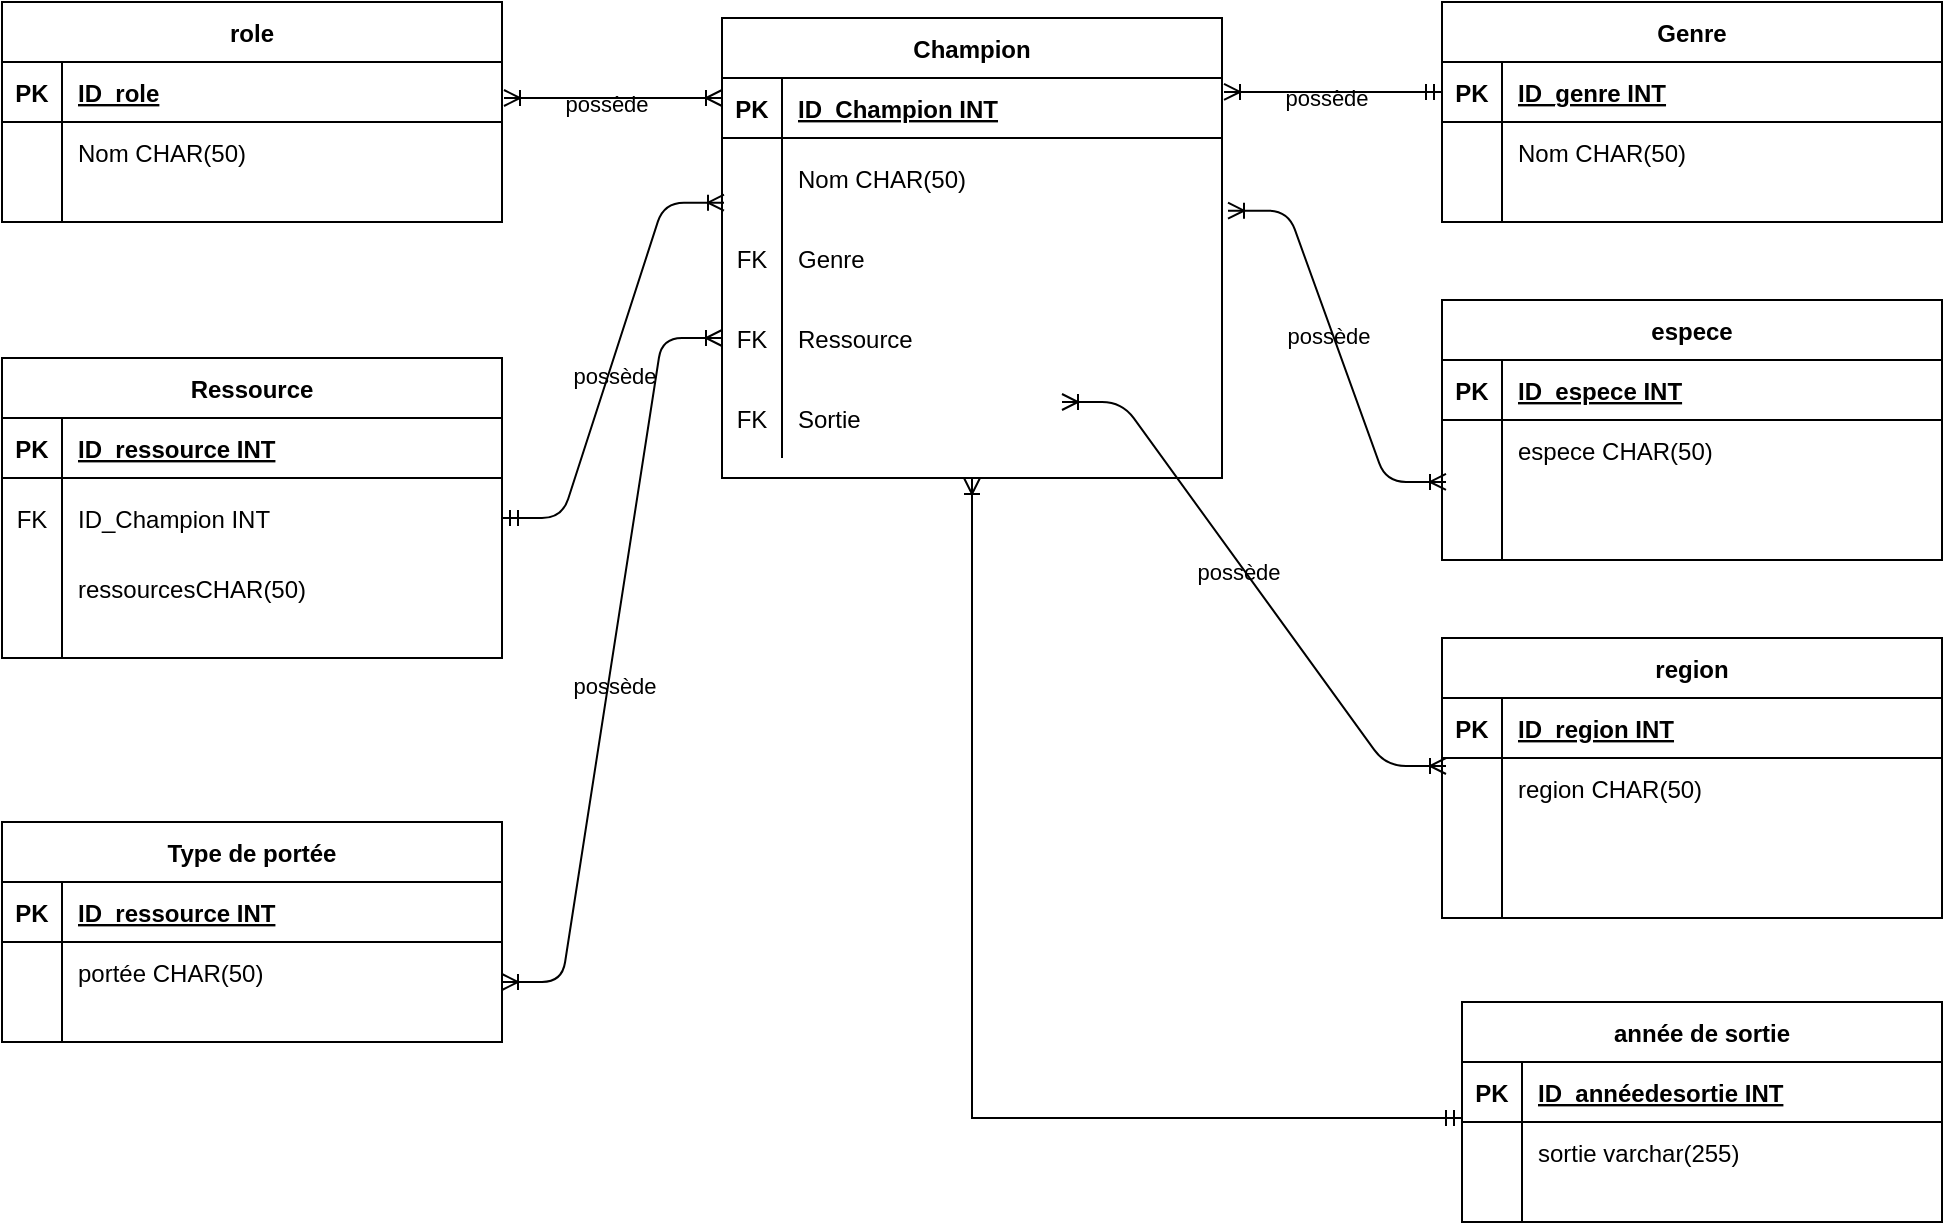 <mxfile version="24.7.16">
  <diagram id="R2lEEEUBdFMjLlhIrx00" name="Page-1">
    <mxGraphModel dx="2027" dy="965" grid="1" gridSize="10" guides="1" tooltips="1" connect="1" arrows="1" fold="1" page="1" pageScale="1" pageWidth="850" pageHeight="1100" math="0" shadow="0" extFonts="Permanent Marker^https://fonts.googleapis.com/css?family=Permanent+Marker">
      <root>
        <mxCell id="0" />
        <mxCell id="1" parent="0" />
        <mxCell id="3SVJaIPHFAbfXtzMchSM-23" value="" style="edgeStyle=entityRelationEdgeStyle;endArrow=ERmandOne;startArrow=ERoneToMany;endFill=0;startFill=0;entryX=0;entryY=0.5;entryDx=0;entryDy=0;labelBackgroundColor=none;fontColor=default;exitX=1.004;exitY=0.233;exitDx=0;exitDy=0;exitPerimeter=0;" edge="1" parent="1" source="3SVJaIPHFAbfXtzMchSM-39" target="3SVJaIPHFAbfXtzMchSM-26">
          <mxGeometry width="100" height="100" relative="1" as="geometry">
            <mxPoint x="230" y="608" as="sourcePoint" />
            <mxPoint x="320" y="638" as="targetPoint" />
            <Array as="points">
              <mxPoint x="320" y="608" />
            </Array>
          </mxGeometry>
        </mxCell>
        <mxCell id="3SVJaIPHFAbfXtzMchSM-24" value="possède" style="edgeLabel;html=1;align=center;verticalAlign=middle;resizable=0;points=[];labelBackgroundColor=none;" vertex="1" connectable="0" parent="3SVJaIPHFAbfXtzMchSM-23">
          <mxGeometry x="-0.067" y="-3" relative="1" as="geometry">
            <mxPoint as="offset" />
          </mxGeometry>
        </mxCell>
        <mxCell id="3SVJaIPHFAbfXtzMchSM-25" value="Genre" style="shape=table;startSize=30;container=1;collapsible=1;childLayout=tableLayout;fixedRows=1;rowLines=0;fontStyle=1;align=center;resizeLast=1;labelBackgroundColor=none;" vertex="1" parent="1">
          <mxGeometry x="320" y="580" width="250" height="110" as="geometry" />
        </mxCell>
        <mxCell id="3SVJaIPHFAbfXtzMchSM-26" value="" style="shape=partialRectangle;collapsible=0;dropTarget=0;pointerEvents=0;fillColor=none;points=[[0,0.5],[1,0.5]];portConstraint=eastwest;top=0;left=0;right=0;bottom=1;labelBackgroundColor=none;" vertex="1" parent="3SVJaIPHFAbfXtzMchSM-25">
          <mxGeometry y="30" width="250" height="30" as="geometry" />
        </mxCell>
        <mxCell id="3SVJaIPHFAbfXtzMchSM-27" value="PK" style="shape=partialRectangle;overflow=hidden;connectable=0;fillColor=none;top=0;left=0;bottom=0;right=0;fontStyle=1;labelBackgroundColor=none;" vertex="1" parent="3SVJaIPHFAbfXtzMchSM-26">
          <mxGeometry width="30" height="30" as="geometry">
            <mxRectangle width="30" height="30" as="alternateBounds" />
          </mxGeometry>
        </mxCell>
        <mxCell id="3SVJaIPHFAbfXtzMchSM-28" value="ID_genre INT" style="shape=partialRectangle;overflow=hidden;connectable=0;fillColor=none;top=0;left=0;bottom=0;right=0;align=left;spacingLeft=6;fontStyle=5;labelBackgroundColor=none;" vertex="1" parent="3SVJaIPHFAbfXtzMchSM-26">
          <mxGeometry x="30" width="220" height="30" as="geometry">
            <mxRectangle width="220" height="30" as="alternateBounds" />
          </mxGeometry>
        </mxCell>
        <mxCell id="3SVJaIPHFAbfXtzMchSM-32" value="" style="shape=partialRectangle;collapsible=0;dropTarget=0;pointerEvents=0;fillColor=none;points=[[0,0.5],[1,0.5]];portConstraint=eastwest;top=0;left=0;right=0;bottom=0;labelBackgroundColor=none;" vertex="1" parent="3SVJaIPHFAbfXtzMchSM-25">
          <mxGeometry y="60" width="250" height="30" as="geometry" />
        </mxCell>
        <mxCell id="3SVJaIPHFAbfXtzMchSM-33" value="" style="shape=partialRectangle;overflow=hidden;connectable=0;fillColor=none;top=0;left=0;bottom=0;right=0;labelBackgroundColor=none;" vertex="1" parent="3SVJaIPHFAbfXtzMchSM-32">
          <mxGeometry width="30" height="30" as="geometry">
            <mxRectangle width="30" height="30" as="alternateBounds" />
          </mxGeometry>
        </mxCell>
        <mxCell id="3SVJaIPHFAbfXtzMchSM-34" value="Nom CHAR(50)" style="shape=partialRectangle;overflow=hidden;connectable=0;fillColor=none;top=0;left=0;bottom=0;right=0;align=left;spacingLeft=6;labelBackgroundColor=none;" vertex="1" parent="3SVJaIPHFAbfXtzMchSM-32">
          <mxGeometry x="30" width="220" height="30" as="geometry">
            <mxRectangle width="220" height="30" as="alternateBounds" />
          </mxGeometry>
        </mxCell>
        <mxCell id="3SVJaIPHFAbfXtzMchSM-35" value="" style="shape=partialRectangle;collapsible=0;dropTarget=0;pointerEvents=0;fillColor=none;points=[[0,0.5],[1,0.5]];portConstraint=eastwest;top=0;left=0;right=0;bottom=0;labelBackgroundColor=none;" vertex="1" parent="3SVJaIPHFAbfXtzMchSM-25">
          <mxGeometry y="90" width="250" height="20" as="geometry" />
        </mxCell>
        <mxCell id="3SVJaIPHFAbfXtzMchSM-36" value="" style="shape=partialRectangle;overflow=hidden;connectable=0;fillColor=none;top=0;left=0;bottom=0;right=0;labelBackgroundColor=none;" vertex="1" parent="3SVJaIPHFAbfXtzMchSM-35">
          <mxGeometry width="30" height="20" as="geometry">
            <mxRectangle width="30" height="20" as="alternateBounds" />
          </mxGeometry>
        </mxCell>
        <mxCell id="3SVJaIPHFAbfXtzMchSM-37" value="" style="shape=partialRectangle;overflow=hidden;connectable=0;fillColor=none;top=0;left=0;bottom=0;right=0;align=left;spacingLeft=6;labelBackgroundColor=none;" vertex="1" parent="3SVJaIPHFAbfXtzMchSM-35">
          <mxGeometry x="30" width="220" height="20" as="geometry">
            <mxRectangle width="220" height="20" as="alternateBounds" />
          </mxGeometry>
        </mxCell>
        <mxCell id="3SVJaIPHFAbfXtzMchSM-38" value="Champion" style="shape=table;startSize=30;container=1;collapsible=1;childLayout=tableLayout;fixedRows=1;rowLines=0;fontStyle=1;align=center;resizeLast=1;labelBackgroundColor=none;" vertex="1" parent="1">
          <mxGeometry x="-40" y="588" width="250" height="230" as="geometry" />
        </mxCell>
        <mxCell id="3SVJaIPHFAbfXtzMchSM-39" value="" style="shape=partialRectangle;collapsible=0;dropTarget=0;pointerEvents=0;fillColor=none;points=[[0,0.5],[1,0.5]];portConstraint=eastwest;top=0;left=0;right=0;bottom=1;labelBackgroundColor=none;" vertex="1" parent="3SVJaIPHFAbfXtzMchSM-38">
          <mxGeometry y="30" width="250" height="30" as="geometry" />
        </mxCell>
        <mxCell id="3SVJaIPHFAbfXtzMchSM-40" value="PK" style="shape=partialRectangle;overflow=hidden;connectable=0;fillColor=none;top=0;left=0;bottom=0;right=0;fontStyle=1;labelBackgroundColor=none;" vertex="1" parent="3SVJaIPHFAbfXtzMchSM-39">
          <mxGeometry width="30" height="30" as="geometry">
            <mxRectangle width="30" height="30" as="alternateBounds" />
          </mxGeometry>
        </mxCell>
        <mxCell id="3SVJaIPHFAbfXtzMchSM-41" value="ID_Champion INT" style="shape=partialRectangle;overflow=hidden;connectable=0;fillColor=none;top=0;left=0;bottom=0;right=0;align=left;spacingLeft=6;fontStyle=5;labelBackgroundColor=none;" vertex="1" parent="3SVJaIPHFAbfXtzMchSM-39">
          <mxGeometry x="30" width="220" height="30" as="geometry">
            <mxRectangle width="220" height="30" as="alternateBounds" />
          </mxGeometry>
        </mxCell>
        <mxCell id="3SVJaIPHFAbfXtzMchSM-45" value="" style="shape=partialRectangle;collapsible=0;dropTarget=0;pointerEvents=0;fillColor=none;points=[[0,0.5],[1,0.5]];portConstraint=eastwest;top=0;left=0;right=0;bottom=0;labelBackgroundColor=none;" vertex="1" parent="3SVJaIPHFAbfXtzMchSM-38">
          <mxGeometry y="60" width="250" height="40" as="geometry" />
        </mxCell>
        <mxCell id="3SVJaIPHFAbfXtzMchSM-46" value="&#xa;&#xa;&#xa;&#xa;" style="shape=partialRectangle;overflow=hidden;connectable=0;fillColor=none;top=0;left=0;bottom=0;right=0;labelBackgroundColor=none;" vertex="1" parent="3SVJaIPHFAbfXtzMchSM-45">
          <mxGeometry width="30" height="40" as="geometry">
            <mxRectangle width="30" height="40" as="alternateBounds" />
          </mxGeometry>
        </mxCell>
        <mxCell id="3SVJaIPHFAbfXtzMchSM-47" value="Nom CHAR(50)" style="shape=partialRectangle;overflow=hidden;connectable=0;fillColor=none;top=0;left=0;bottom=0;right=0;align=left;spacingLeft=6;labelBackgroundColor=none;" vertex="1" parent="3SVJaIPHFAbfXtzMchSM-45">
          <mxGeometry x="30" width="220" height="40" as="geometry">
            <mxRectangle width="220" height="40" as="alternateBounds" />
          </mxGeometry>
        </mxCell>
        <mxCell id="3SVJaIPHFAbfXtzMchSM-150" style="shape=partialRectangle;collapsible=0;dropTarget=0;pointerEvents=0;fillColor=none;points=[[0,0.5],[1,0.5]];portConstraint=eastwest;top=0;left=0;right=0;bottom=0;labelBackgroundColor=none;" vertex="1" parent="3SVJaIPHFAbfXtzMchSM-38">
          <mxGeometry y="100" width="250" height="40" as="geometry" />
        </mxCell>
        <mxCell id="3SVJaIPHFAbfXtzMchSM-151" value="FK" style="shape=partialRectangle;overflow=hidden;connectable=0;fillColor=none;top=0;left=0;bottom=0;right=0;labelBackgroundColor=none;" vertex="1" parent="3SVJaIPHFAbfXtzMchSM-150">
          <mxGeometry width="30" height="40" as="geometry">
            <mxRectangle width="30" height="40" as="alternateBounds" />
          </mxGeometry>
        </mxCell>
        <mxCell id="3SVJaIPHFAbfXtzMchSM-152" value="Genre" style="shape=partialRectangle;overflow=hidden;connectable=0;fillColor=none;top=0;left=0;bottom=0;right=0;align=left;spacingLeft=6;labelBackgroundColor=none;" vertex="1" parent="3SVJaIPHFAbfXtzMchSM-150">
          <mxGeometry x="30" width="220" height="40" as="geometry">
            <mxRectangle width="220" height="40" as="alternateBounds" />
          </mxGeometry>
        </mxCell>
        <mxCell id="3SVJaIPHFAbfXtzMchSM-153" style="shape=partialRectangle;collapsible=0;dropTarget=0;pointerEvents=0;fillColor=none;points=[[0,0.5],[1,0.5]];portConstraint=eastwest;top=0;left=0;right=0;bottom=0;labelBackgroundColor=none;" vertex="1" parent="3SVJaIPHFAbfXtzMchSM-38">
          <mxGeometry y="140" width="250" height="40" as="geometry" />
        </mxCell>
        <mxCell id="3SVJaIPHFAbfXtzMchSM-154" value="FK" style="shape=partialRectangle;overflow=hidden;connectable=0;fillColor=none;top=0;left=0;bottom=0;right=0;labelBackgroundColor=none;" vertex="1" parent="3SVJaIPHFAbfXtzMchSM-153">
          <mxGeometry width="30" height="40" as="geometry">
            <mxRectangle width="30" height="40" as="alternateBounds" />
          </mxGeometry>
        </mxCell>
        <mxCell id="3SVJaIPHFAbfXtzMchSM-155" value="Ressource" style="shape=partialRectangle;overflow=hidden;connectable=0;fillColor=none;top=0;left=0;bottom=0;right=0;align=left;spacingLeft=6;labelBackgroundColor=none;" vertex="1" parent="3SVJaIPHFAbfXtzMchSM-153">
          <mxGeometry x="30" width="220" height="40" as="geometry">
            <mxRectangle width="220" height="40" as="alternateBounds" />
          </mxGeometry>
        </mxCell>
        <mxCell id="3SVJaIPHFAbfXtzMchSM-173" style="shape=partialRectangle;collapsible=0;dropTarget=0;pointerEvents=0;fillColor=none;points=[[0,0.5],[1,0.5]];portConstraint=eastwest;top=0;left=0;right=0;bottom=0;labelBackgroundColor=none;" vertex="1" parent="3SVJaIPHFAbfXtzMchSM-38">
          <mxGeometry y="180" width="250" height="40" as="geometry" />
        </mxCell>
        <mxCell id="3SVJaIPHFAbfXtzMchSM-174" value="FK" style="shape=partialRectangle;overflow=hidden;connectable=0;fillColor=none;top=0;left=0;bottom=0;right=0;labelBackgroundColor=none;" vertex="1" parent="3SVJaIPHFAbfXtzMchSM-173">
          <mxGeometry width="30" height="40" as="geometry">
            <mxRectangle width="30" height="40" as="alternateBounds" />
          </mxGeometry>
        </mxCell>
        <mxCell id="3SVJaIPHFAbfXtzMchSM-175" value="Sortie" style="shape=partialRectangle;overflow=hidden;connectable=0;fillColor=none;top=0;left=0;bottom=0;right=0;align=left;spacingLeft=6;labelBackgroundColor=none;" vertex="1" parent="3SVJaIPHFAbfXtzMchSM-173">
          <mxGeometry x="30" width="220" height="40" as="geometry">
            <mxRectangle width="220" height="40" as="alternateBounds" />
          </mxGeometry>
        </mxCell>
        <mxCell id="3SVJaIPHFAbfXtzMchSM-69" value="espece" style="shape=table;startSize=30;container=1;collapsible=1;childLayout=tableLayout;fixedRows=1;rowLines=0;fontStyle=1;align=center;resizeLast=1;labelBackgroundColor=none;" vertex="1" parent="1">
          <mxGeometry x="320" y="729" width="250" height="130" as="geometry" />
        </mxCell>
        <mxCell id="3SVJaIPHFAbfXtzMchSM-70" value="" style="shape=partialRectangle;collapsible=0;dropTarget=0;pointerEvents=0;fillColor=none;points=[[0,0.5],[1,0.5]];portConstraint=eastwest;top=0;left=0;right=0;bottom=1;labelBackgroundColor=none;" vertex="1" parent="3SVJaIPHFAbfXtzMchSM-69">
          <mxGeometry y="30" width="250" height="30" as="geometry" />
        </mxCell>
        <mxCell id="3SVJaIPHFAbfXtzMchSM-71" value="PK" style="shape=partialRectangle;overflow=hidden;connectable=0;fillColor=none;top=0;left=0;bottom=0;right=0;fontStyle=1;labelBackgroundColor=none;" vertex="1" parent="3SVJaIPHFAbfXtzMchSM-70">
          <mxGeometry width="30" height="30" as="geometry">
            <mxRectangle width="30" height="30" as="alternateBounds" />
          </mxGeometry>
        </mxCell>
        <mxCell id="3SVJaIPHFAbfXtzMchSM-72" value="ID_espece INT" style="shape=partialRectangle;overflow=hidden;connectable=0;fillColor=none;top=0;left=0;bottom=0;right=0;align=left;spacingLeft=6;fontStyle=5;labelBackgroundColor=none;" vertex="1" parent="3SVJaIPHFAbfXtzMchSM-70">
          <mxGeometry x="30" width="220" height="30" as="geometry">
            <mxRectangle width="220" height="30" as="alternateBounds" />
          </mxGeometry>
        </mxCell>
        <mxCell id="3SVJaIPHFAbfXtzMchSM-76" value="" style="shape=partialRectangle;collapsible=0;dropTarget=0;pointerEvents=0;fillColor=none;points=[[0,0.5],[1,0.5]];portConstraint=eastwest;top=0;left=0;right=0;bottom=0;labelBackgroundColor=none;" vertex="1" parent="3SVJaIPHFAbfXtzMchSM-69">
          <mxGeometry y="60" width="250" height="30" as="geometry" />
        </mxCell>
        <mxCell id="3SVJaIPHFAbfXtzMchSM-77" value="" style="shape=partialRectangle;overflow=hidden;connectable=0;fillColor=none;top=0;left=0;bottom=0;right=0;labelBackgroundColor=none;" vertex="1" parent="3SVJaIPHFAbfXtzMchSM-76">
          <mxGeometry width="30" height="30" as="geometry">
            <mxRectangle width="30" height="30" as="alternateBounds" />
          </mxGeometry>
        </mxCell>
        <mxCell id="3SVJaIPHFAbfXtzMchSM-78" value="espece CHAR(50)" style="shape=partialRectangle;overflow=hidden;connectable=0;fillColor=none;top=0;left=0;bottom=0;right=0;align=left;spacingLeft=6;labelBackgroundColor=none;" vertex="1" parent="3SVJaIPHFAbfXtzMchSM-76">
          <mxGeometry x="30" width="220" height="30" as="geometry">
            <mxRectangle width="220" height="30" as="alternateBounds" />
          </mxGeometry>
        </mxCell>
        <mxCell id="3SVJaIPHFAbfXtzMchSM-79" value="" style="shape=partialRectangle;collapsible=0;dropTarget=0;pointerEvents=0;fillColor=none;points=[[0,0.5],[1,0.5]];portConstraint=eastwest;top=0;left=0;right=0;bottom=0;labelBackgroundColor=none;" vertex="1" parent="3SVJaIPHFAbfXtzMchSM-69">
          <mxGeometry y="90" width="250" height="20" as="geometry" />
        </mxCell>
        <mxCell id="3SVJaIPHFAbfXtzMchSM-80" value="" style="shape=partialRectangle;overflow=hidden;connectable=0;fillColor=none;top=0;left=0;bottom=0;right=0;labelBackgroundColor=none;" vertex="1" parent="3SVJaIPHFAbfXtzMchSM-79">
          <mxGeometry width="30" height="20" as="geometry">
            <mxRectangle width="30" height="20" as="alternateBounds" />
          </mxGeometry>
        </mxCell>
        <mxCell id="3SVJaIPHFAbfXtzMchSM-81" value="" style="shape=partialRectangle;overflow=hidden;connectable=0;fillColor=none;top=0;left=0;bottom=0;right=0;align=left;spacingLeft=6;labelBackgroundColor=none;" vertex="1" parent="3SVJaIPHFAbfXtzMchSM-79">
          <mxGeometry x="30" width="220" height="20" as="geometry">
            <mxRectangle width="220" height="20" as="alternateBounds" />
          </mxGeometry>
        </mxCell>
        <mxCell id="3SVJaIPHFAbfXtzMchSM-82" value="" style="shape=partialRectangle;collapsible=0;dropTarget=0;pointerEvents=0;fillColor=none;points=[[0,0.5],[1,0.5]];portConstraint=eastwest;top=0;left=0;right=0;bottom=0;labelBackgroundColor=none;" vertex="1" parent="3SVJaIPHFAbfXtzMchSM-69">
          <mxGeometry y="110" width="250" height="20" as="geometry" />
        </mxCell>
        <mxCell id="3SVJaIPHFAbfXtzMchSM-83" value="" style="shape=partialRectangle;overflow=hidden;connectable=0;fillColor=none;top=0;left=0;bottom=0;right=0;labelBackgroundColor=none;" vertex="1" parent="3SVJaIPHFAbfXtzMchSM-82">
          <mxGeometry width="30" height="20" as="geometry">
            <mxRectangle width="30" height="20" as="alternateBounds" />
          </mxGeometry>
        </mxCell>
        <mxCell id="3SVJaIPHFAbfXtzMchSM-84" value="" style="shape=partialRectangle;overflow=hidden;connectable=0;fillColor=none;top=0;left=0;bottom=0;right=0;align=left;spacingLeft=6;labelBackgroundColor=none;" vertex="1" parent="3SVJaIPHFAbfXtzMchSM-82">
          <mxGeometry x="30" width="220" height="20" as="geometry">
            <mxRectangle width="220" height="20" as="alternateBounds" />
          </mxGeometry>
        </mxCell>
        <mxCell id="3SVJaIPHFAbfXtzMchSM-85" value="" style="edgeStyle=entityRelationEdgeStyle;endArrow=ERoneToMany;startArrow=ERoneToMany;endFill=0;startFill=0;entryX=0.008;entryY=1.033;entryDx=0;entryDy=0;labelBackgroundColor=none;fontColor=default;exitX=1.012;exitY=-0.092;exitDx=0;exitDy=0;exitPerimeter=0;entryPerimeter=0;" edge="1" parent="1" source="3SVJaIPHFAbfXtzMchSM-150">
          <mxGeometry width="100" height="100" relative="1" as="geometry">
            <mxPoint x="209" y="819" as="sourcePoint" />
            <mxPoint x="322" y="819.99" as="targetPoint" />
            <Array as="points">
              <mxPoint x="320" y="823" />
            </Array>
          </mxGeometry>
        </mxCell>
        <mxCell id="3SVJaIPHFAbfXtzMchSM-86" value="possède" style="edgeLabel;html=1;align=center;verticalAlign=middle;resizable=0;points=[];labelBackgroundColor=none;" vertex="1" connectable="0" parent="3SVJaIPHFAbfXtzMchSM-85">
          <mxGeometry x="-0.067" y="-3" relative="1" as="geometry">
            <mxPoint as="offset" />
          </mxGeometry>
        </mxCell>
        <mxCell id="3SVJaIPHFAbfXtzMchSM-87" value="region" style="shape=table;startSize=30;container=1;collapsible=1;childLayout=tableLayout;fixedRows=1;rowLines=0;fontStyle=1;align=center;resizeLast=1;labelBackgroundColor=none;" vertex="1" parent="1">
          <mxGeometry x="320" y="898" width="250" height="140" as="geometry" />
        </mxCell>
        <mxCell id="3SVJaIPHFAbfXtzMchSM-88" value="" style="shape=partialRectangle;collapsible=0;dropTarget=0;pointerEvents=0;fillColor=none;points=[[0,0.5],[1,0.5]];portConstraint=eastwest;top=0;left=0;right=0;bottom=1;labelBackgroundColor=none;" vertex="1" parent="3SVJaIPHFAbfXtzMchSM-87">
          <mxGeometry y="30" width="250" height="30" as="geometry" />
        </mxCell>
        <mxCell id="3SVJaIPHFAbfXtzMchSM-89" value="PK" style="shape=partialRectangle;overflow=hidden;connectable=0;fillColor=none;top=0;left=0;bottom=0;right=0;fontStyle=1;labelBackgroundColor=none;" vertex="1" parent="3SVJaIPHFAbfXtzMchSM-88">
          <mxGeometry width="30" height="30" as="geometry">
            <mxRectangle width="30" height="30" as="alternateBounds" />
          </mxGeometry>
        </mxCell>
        <mxCell id="3SVJaIPHFAbfXtzMchSM-90" value="ID_region INT" style="shape=partialRectangle;overflow=hidden;connectable=0;fillColor=none;top=0;left=0;bottom=0;right=0;align=left;spacingLeft=6;fontStyle=5;labelBackgroundColor=none;" vertex="1" parent="3SVJaIPHFAbfXtzMchSM-88">
          <mxGeometry x="30" width="220" height="30" as="geometry">
            <mxRectangle width="220" height="30" as="alternateBounds" />
          </mxGeometry>
        </mxCell>
        <mxCell id="3SVJaIPHFAbfXtzMchSM-94" value="" style="shape=partialRectangle;collapsible=0;dropTarget=0;pointerEvents=0;fillColor=none;points=[[0,0.5],[1,0.5]];portConstraint=eastwest;top=0;left=0;right=0;bottom=0;labelBackgroundColor=none;" vertex="1" parent="3SVJaIPHFAbfXtzMchSM-87">
          <mxGeometry y="60" width="250" height="30" as="geometry" />
        </mxCell>
        <mxCell id="3SVJaIPHFAbfXtzMchSM-95" value="" style="shape=partialRectangle;overflow=hidden;connectable=0;fillColor=none;top=0;left=0;bottom=0;right=0;labelBackgroundColor=none;" vertex="1" parent="3SVJaIPHFAbfXtzMchSM-94">
          <mxGeometry width="30" height="30" as="geometry">
            <mxRectangle width="30" height="30" as="alternateBounds" />
          </mxGeometry>
        </mxCell>
        <mxCell id="3SVJaIPHFAbfXtzMchSM-96" value="region CHAR(50)" style="shape=partialRectangle;overflow=hidden;connectable=0;fillColor=none;top=0;left=0;bottom=0;right=0;align=left;spacingLeft=6;labelBackgroundColor=none;" vertex="1" parent="3SVJaIPHFAbfXtzMchSM-94">
          <mxGeometry x="30" width="220" height="30" as="geometry">
            <mxRectangle width="220" height="30" as="alternateBounds" />
          </mxGeometry>
        </mxCell>
        <mxCell id="3SVJaIPHFAbfXtzMchSM-97" value="" style="shape=partialRectangle;collapsible=0;dropTarget=0;pointerEvents=0;fillColor=none;points=[[0,0.5],[1,0.5]];portConstraint=eastwest;top=0;left=0;right=0;bottom=0;labelBackgroundColor=none;" vertex="1" parent="3SVJaIPHFAbfXtzMchSM-87">
          <mxGeometry y="90" width="250" height="30" as="geometry" />
        </mxCell>
        <mxCell id="3SVJaIPHFAbfXtzMchSM-98" value="" style="shape=partialRectangle;overflow=hidden;connectable=0;fillColor=none;top=0;left=0;bottom=0;right=0;labelBackgroundColor=none;" vertex="1" parent="3SVJaIPHFAbfXtzMchSM-97">
          <mxGeometry width="30" height="30" as="geometry">
            <mxRectangle width="30" height="30" as="alternateBounds" />
          </mxGeometry>
        </mxCell>
        <mxCell id="3SVJaIPHFAbfXtzMchSM-99" value="" style="shape=partialRectangle;overflow=hidden;connectable=0;fillColor=none;top=0;left=0;bottom=0;right=0;align=left;spacingLeft=6;labelBackgroundColor=none;" vertex="1" parent="3SVJaIPHFAbfXtzMchSM-97">
          <mxGeometry x="30" width="220" height="30" as="geometry">
            <mxRectangle width="220" height="30" as="alternateBounds" />
          </mxGeometry>
        </mxCell>
        <mxCell id="3SVJaIPHFAbfXtzMchSM-100" value="" style="shape=partialRectangle;collapsible=0;dropTarget=0;pointerEvents=0;fillColor=none;points=[[0,0.5],[1,0.5]];portConstraint=eastwest;top=0;left=0;right=0;bottom=0;labelBackgroundColor=none;" vertex="1" parent="3SVJaIPHFAbfXtzMchSM-87">
          <mxGeometry y="120" width="250" height="20" as="geometry" />
        </mxCell>
        <mxCell id="3SVJaIPHFAbfXtzMchSM-101" value="" style="shape=partialRectangle;overflow=hidden;connectable=0;fillColor=none;top=0;left=0;bottom=0;right=0;labelBackgroundColor=none;" vertex="1" parent="3SVJaIPHFAbfXtzMchSM-100">
          <mxGeometry width="30" height="20" as="geometry">
            <mxRectangle width="30" height="20" as="alternateBounds" />
          </mxGeometry>
        </mxCell>
        <mxCell id="3SVJaIPHFAbfXtzMchSM-102" value="" style="shape=partialRectangle;overflow=hidden;connectable=0;fillColor=none;top=0;left=0;bottom=0;right=0;align=left;spacingLeft=6;labelBackgroundColor=none;" vertex="1" parent="3SVJaIPHFAbfXtzMchSM-100">
          <mxGeometry x="30" width="220" height="20" as="geometry">
            <mxRectangle width="220" height="20" as="alternateBounds" />
          </mxGeometry>
        </mxCell>
        <mxCell id="3SVJaIPHFAbfXtzMchSM-103" value="" style="edgeStyle=entityRelationEdgeStyle;endArrow=ERoneToMany;startArrow=ERoneToMany;endFill=0;startFill=0;entryX=0.012;entryY=0.1;entryDx=0;entryDy=0;labelBackgroundColor=none;fontColor=default;entryPerimeter=0;" edge="1" parent="1">
          <mxGeometry width="100" height="100" relative="1" as="geometry">
            <mxPoint x="130" y="780" as="sourcePoint" />
            <mxPoint x="322" y="962" as="targetPoint" />
            <Array as="points">
              <mxPoint x="140" y="820" />
              <mxPoint x="309" y="956" />
              <mxPoint x="170" y="870" />
              <mxPoint x="140" y="880" />
            </Array>
          </mxGeometry>
        </mxCell>
        <mxCell id="3SVJaIPHFAbfXtzMchSM-104" value="possède" style="edgeLabel;html=1;align=center;verticalAlign=middle;resizable=0;points=[];labelBackgroundColor=none;" vertex="1" connectable="0" parent="3SVJaIPHFAbfXtzMchSM-103">
          <mxGeometry x="-0.067" y="-3" relative="1" as="geometry">
            <mxPoint as="offset" />
          </mxGeometry>
        </mxCell>
        <mxCell id="3SVJaIPHFAbfXtzMchSM-105" value="" style="edgeStyle=orthogonalEdgeStyle;rounded=0;orthogonalLoop=1;jettySize=auto;html=1;endArrow=ERoneToMany;endFill=0;startArrow=ERmandOne;startFill=0;entryX=0.5;entryY=1;entryDx=0;entryDy=0;" edge="1" parent="1" source="3SVJaIPHFAbfXtzMchSM-107" target="3SVJaIPHFAbfXtzMchSM-38">
          <mxGeometry relative="1" as="geometry">
            <Array as="points">
              <mxPoint x="85" y="1138" />
            </Array>
          </mxGeometry>
        </mxCell>
        <mxCell id="3SVJaIPHFAbfXtzMchSM-107" value="année de sortie" style="shape=table;startSize=30;container=1;collapsible=1;childLayout=tableLayout;fixedRows=1;rowLines=0;fontStyle=1;align=center;resizeLast=1;labelBackgroundColor=none;" vertex="1" parent="1">
          <mxGeometry x="330" y="1080" width="240" height="110" as="geometry" />
        </mxCell>
        <mxCell id="3SVJaIPHFAbfXtzMchSM-108" value="" style="shape=partialRectangle;collapsible=0;dropTarget=0;pointerEvents=0;fillColor=none;points=[[0,0.5],[1,0.5]];portConstraint=eastwest;top=0;left=0;right=0;bottom=1;labelBackgroundColor=none;" vertex="1" parent="3SVJaIPHFAbfXtzMchSM-107">
          <mxGeometry y="30" width="240" height="30" as="geometry" />
        </mxCell>
        <mxCell id="3SVJaIPHFAbfXtzMchSM-109" value="PK" style="shape=partialRectangle;overflow=hidden;connectable=0;fillColor=none;top=0;left=0;bottom=0;right=0;fontStyle=1;labelBackgroundColor=none;" vertex="1" parent="3SVJaIPHFAbfXtzMchSM-108">
          <mxGeometry width="30" height="30" as="geometry">
            <mxRectangle width="30" height="30" as="alternateBounds" />
          </mxGeometry>
        </mxCell>
        <mxCell id="3SVJaIPHFAbfXtzMchSM-110" value="ID_annéedesortie INT" style="shape=partialRectangle;overflow=hidden;connectable=0;fillColor=none;top=0;left=0;bottom=0;right=0;align=left;spacingLeft=6;fontStyle=5;labelBackgroundColor=none;" vertex="1" parent="3SVJaIPHFAbfXtzMchSM-108">
          <mxGeometry x="30" width="210" height="30" as="geometry">
            <mxRectangle width="210" height="30" as="alternateBounds" />
          </mxGeometry>
        </mxCell>
        <mxCell id="3SVJaIPHFAbfXtzMchSM-114" value="" style="shape=partialRectangle;collapsible=0;dropTarget=0;pointerEvents=0;fillColor=none;points=[[0,0.5],[1,0.5]];portConstraint=eastwest;top=0;left=0;right=0;bottom=0;labelBackgroundColor=none;" vertex="1" parent="3SVJaIPHFAbfXtzMchSM-107">
          <mxGeometry y="60" width="240" height="30" as="geometry" />
        </mxCell>
        <mxCell id="3SVJaIPHFAbfXtzMchSM-115" value="" style="shape=partialRectangle;overflow=hidden;connectable=0;fillColor=none;top=0;left=0;bottom=0;right=0;labelBackgroundColor=none;" vertex="1" parent="3SVJaIPHFAbfXtzMchSM-114">
          <mxGeometry width="30" height="30" as="geometry">
            <mxRectangle width="30" height="30" as="alternateBounds" />
          </mxGeometry>
        </mxCell>
        <mxCell id="3SVJaIPHFAbfXtzMchSM-116" value="sortie varchar(255)" style="shape=partialRectangle;overflow=hidden;connectable=0;fillColor=none;top=0;left=0;bottom=0;right=0;align=left;spacingLeft=6;labelBackgroundColor=none;" vertex="1" parent="3SVJaIPHFAbfXtzMchSM-114">
          <mxGeometry x="30" width="210" height="30" as="geometry">
            <mxRectangle width="210" height="30" as="alternateBounds" />
          </mxGeometry>
        </mxCell>
        <mxCell id="3SVJaIPHFAbfXtzMchSM-117" value="" style="shape=partialRectangle;collapsible=0;dropTarget=0;pointerEvents=0;fillColor=none;points=[[0,0.5],[1,0.5]];portConstraint=eastwest;top=0;left=0;right=0;bottom=0;labelBackgroundColor=none;" vertex="1" parent="3SVJaIPHFAbfXtzMchSM-107">
          <mxGeometry y="90" width="240" height="20" as="geometry" />
        </mxCell>
        <mxCell id="3SVJaIPHFAbfXtzMchSM-118" value="" style="shape=partialRectangle;overflow=hidden;connectable=0;fillColor=none;top=0;left=0;bottom=0;right=0;labelBackgroundColor=none;" vertex="1" parent="3SVJaIPHFAbfXtzMchSM-117">
          <mxGeometry width="30" height="20" as="geometry">
            <mxRectangle width="30" height="20" as="alternateBounds" />
          </mxGeometry>
        </mxCell>
        <mxCell id="3SVJaIPHFAbfXtzMchSM-119" value="" style="shape=partialRectangle;overflow=hidden;connectable=0;fillColor=none;top=0;left=0;bottom=0;right=0;align=left;spacingLeft=6;labelBackgroundColor=none;" vertex="1" parent="3SVJaIPHFAbfXtzMchSM-117">
          <mxGeometry x="30" width="210" height="20" as="geometry">
            <mxRectangle width="210" height="20" as="alternateBounds" />
          </mxGeometry>
        </mxCell>
        <mxCell id="3SVJaIPHFAbfXtzMchSM-120" value="role" style="shape=table;startSize=30;container=1;collapsible=1;childLayout=tableLayout;fixedRows=1;rowLines=0;fontStyle=1;align=center;resizeLast=1;labelBackgroundColor=none;" vertex="1" parent="1">
          <mxGeometry x="-400" y="580" width="250" height="110" as="geometry" />
        </mxCell>
        <mxCell id="3SVJaIPHFAbfXtzMchSM-121" value="" style="shape=partialRectangle;collapsible=0;dropTarget=0;pointerEvents=0;fillColor=none;points=[[0,0.5],[1,0.5]];portConstraint=eastwest;top=0;left=0;right=0;bottom=1;labelBackgroundColor=none;" vertex="1" parent="3SVJaIPHFAbfXtzMchSM-120">
          <mxGeometry y="30" width="250" height="30" as="geometry" />
        </mxCell>
        <mxCell id="3SVJaIPHFAbfXtzMchSM-122" value="PK" style="shape=partialRectangle;overflow=hidden;connectable=0;fillColor=none;top=0;left=0;bottom=0;right=0;fontStyle=1;labelBackgroundColor=none;" vertex="1" parent="3SVJaIPHFAbfXtzMchSM-121">
          <mxGeometry width="30" height="30" as="geometry">
            <mxRectangle width="30" height="30" as="alternateBounds" />
          </mxGeometry>
        </mxCell>
        <mxCell id="3SVJaIPHFAbfXtzMchSM-123" value="ID_role" style="shape=partialRectangle;overflow=hidden;connectable=0;fillColor=none;top=0;left=0;bottom=0;right=0;align=left;spacingLeft=6;fontStyle=5;labelBackgroundColor=none;" vertex="1" parent="3SVJaIPHFAbfXtzMchSM-121">
          <mxGeometry x="30" width="220" height="30" as="geometry">
            <mxRectangle width="220" height="30" as="alternateBounds" />
          </mxGeometry>
        </mxCell>
        <mxCell id="3SVJaIPHFAbfXtzMchSM-127" value="" style="shape=partialRectangle;collapsible=0;dropTarget=0;pointerEvents=0;fillColor=none;points=[[0,0.5],[1,0.5]];portConstraint=eastwest;top=0;left=0;right=0;bottom=0;labelBackgroundColor=none;" vertex="1" parent="3SVJaIPHFAbfXtzMchSM-120">
          <mxGeometry y="60" width="250" height="30" as="geometry" />
        </mxCell>
        <mxCell id="3SVJaIPHFAbfXtzMchSM-128" value="" style="shape=partialRectangle;overflow=hidden;connectable=0;fillColor=none;top=0;left=0;bottom=0;right=0;labelBackgroundColor=none;" vertex="1" parent="3SVJaIPHFAbfXtzMchSM-127">
          <mxGeometry width="30" height="30" as="geometry">
            <mxRectangle width="30" height="30" as="alternateBounds" />
          </mxGeometry>
        </mxCell>
        <mxCell id="3SVJaIPHFAbfXtzMchSM-129" value="Nom CHAR(50)" style="shape=partialRectangle;overflow=hidden;connectable=0;fillColor=none;top=0;left=0;bottom=0;right=0;align=left;spacingLeft=6;labelBackgroundColor=none;" vertex="1" parent="3SVJaIPHFAbfXtzMchSM-127">
          <mxGeometry x="30" width="220" height="30" as="geometry">
            <mxRectangle width="220" height="30" as="alternateBounds" />
          </mxGeometry>
        </mxCell>
        <mxCell id="3SVJaIPHFAbfXtzMchSM-130" value="" style="shape=partialRectangle;collapsible=0;dropTarget=0;pointerEvents=0;fillColor=none;points=[[0,0.5],[1,0.5]];portConstraint=eastwest;top=0;left=0;right=0;bottom=0;labelBackgroundColor=none;" vertex="1" parent="3SVJaIPHFAbfXtzMchSM-120">
          <mxGeometry y="90" width="250" height="20" as="geometry" />
        </mxCell>
        <mxCell id="3SVJaIPHFAbfXtzMchSM-131" value="" style="shape=partialRectangle;overflow=hidden;connectable=0;fillColor=none;top=0;left=0;bottom=0;right=0;labelBackgroundColor=none;" vertex="1" parent="3SVJaIPHFAbfXtzMchSM-130">
          <mxGeometry width="30" height="20" as="geometry">
            <mxRectangle width="30" height="20" as="alternateBounds" />
          </mxGeometry>
        </mxCell>
        <mxCell id="3SVJaIPHFAbfXtzMchSM-132" value="" style="shape=partialRectangle;overflow=hidden;connectable=0;fillColor=none;top=0;left=0;bottom=0;right=0;align=left;spacingLeft=6;labelBackgroundColor=none;" vertex="1" parent="3SVJaIPHFAbfXtzMchSM-130">
          <mxGeometry x="30" width="220" height="20" as="geometry">
            <mxRectangle width="220" height="20" as="alternateBounds" />
          </mxGeometry>
        </mxCell>
        <mxCell id="3SVJaIPHFAbfXtzMchSM-133" value="" style="edgeStyle=entityRelationEdgeStyle;endArrow=ERoneToMany;startArrow=ERoneToMany;endFill=0;startFill=0;entryX=0;entryY=0.5;entryDx=0;entryDy=0;labelBackgroundColor=none;fontColor=default;exitX=1.004;exitY=0.233;exitDx=0;exitDy=0;exitPerimeter=0;" edge="1" parent="1">
          <mxGeometry width="100" height="100" relative="1" as="geometry">
            <mxPoint x="-149" y="628" as="sourcePoint" />
            <mxPoint x="-40" y="628" as="targetPoint" />
            <Array as="points">
              <mxPoint x="-40" y="611" />
            </Array>
          </mxGeometry>
        </mxCell>
        <mxCell id="3SVJaIPHFAbfXtzMchSM-134" value="possède" style="edgeLabel;html=1;align=center;verticalAlign=middle;resizable=0;points=[];labelBackgroundColor=none;" vertex="1" connectable="0" parent="3SVJaIPHFAbfXtzMchSM-133">
          <mxGeometry x="-0.067" y="-3" relative="1" as="geometry">
            <mxPoint as="offset" />
          </mxGeometry>
        </mxCell>
        <mxCell id="3SVJaIPHFAbfXtzMchSM-135" value="Ressource" style="shape=table;startSize=30;container=1;collapsible=1;childLayout=tableLayout;fixedRows=1;rowLines=0;fontStyle=1;align=center;resizeLast=1;labelBackgroundColor=none;" vertex="1" parent="1">
          <mxGeometry x="-400" y="758" width="250" height="150" as="geometry" />
        </mxCell>
        <mxCell id="3SVJaIPHFAbfXtzMchSM-136" value="" style="shape=partialRectangle;collapsible=0;dropTarget=0;pointerEvents=0;fillColor=none;points=[[0,0.5],[1,0.5]];portConstraint=eastwest;top=0;left=0;right=0;bottom=1;labelBackgroundColor=none;" vertex="1" parent="3SVJaIPHFAbfXtzMchSM-135">
          <mxGeometry y="30" width="250" height="30" as="geometry" />
        </mxCell>
        <mxCell id="3SVJaIPHFAbfXtzMchSM-137" value="PK" style="shape=partialRectangle;overflow=hidden;connectable=0;fillColor=none;top=0;left=0;bottom=0;right=0;fontStyle=1;labelBackgroundColor=none;" vertex="1" parent="3SVJaIPHFAbfXtzMchSM-136">
          <mxGeometry width="30" height="30" as="geometry">
            <mxRectangle width="30" height="30" as="alternateBounds" />
          </mxGeometry>
        </mxCell>
        <mxCell id="3SVJaIPHFAbfXtzMchSM-138" value="ID_ressource INT" style="shape=partialRectangle;overflow=hidden;connectable=0;fillColor=none;top=0;left=0;bottom=0;right=0;align=left;spacingLeft=6;fontStyle=5;labelBackgroundColor=none;" vertex="1" parent="3SVJaIPHFAbfXtzMchSM-136">
          <mxGeometry x="30" width="220" height="30" as="geometry">
            <mxRectangle width="220" height="30" as="alternateBounds" />
          </mxGeometry>
        </mxCell>
        <mxCell id="3SVJaIPHFAbfXtzMchSM-139" style="shape=partialRectangle;collapsible=0;dropTarget=0;pointerEvents=0;fillColor=none;points=[[0,0.5],[1,0.5]];portConstraint=eastwest;top=0;left=0;right=0;bottom=0;labelBackgroundColor=none;" vertex="1" parent="3SVJaIPHFAbfXtzMchSM-135">
          <mxGeometry y="60" width="250" height="40" as="geometry" />
        </mxCell>
        <mxCell id="3SVJaIPHFAbfXtzMchSM-140" value="FK" style="shape=partialRectangle;overflow=hidden;connectable=0;fillColor=none;top=0;left=0;bottom=0;right=0;labelBackgroundColor=none;" vertex="1" parent="3SVJaIPHFAbfXtzMchSM-139">
          <mxGeometry width="30" height="40" as="geometry">
            <mxRectangle width="30" height="40" as="alternateBounds" />
          </mxGeometry>
        </mxCell>
        <mxCell id="3SVJaIPHFAbfXtzMchSM-141" value="ID_Champion INT" style="shape=partialRectangle;overflow=hidden;connectable=0;fillColor=none;top=0;left=0;bottom=0;right=0;align=left;spacingLeft=6;labelBackgroundColor=none;" vertex="1" parent="3SVJaIPHFAbfXtzMchSM-139">
          <mxGeometry x="30" width="220" height="40" as="geometry">
            <mxRectangle width="220" height="40" as="alternateBounds" />
          </mxGeometry>
        </mxCell>
        <mxCell id="3SVJaIPHFAbfXtzMchSM-142" value="" style="shape=partialRectangle;collapsible=0;dropTarget=0;pointerEvents=0;fillColor=none;points=[[0,0.5],[1,0.5]];portConstraint=eastwest;top=0;left=0;right=0;bottom=0;labelBackgroundColor=none;" vertex="1" parent="3SVJaIPHFAbfXtzMchSM-135">
          <mxGeometry y="100" width="250" height="30" as="geometry" />
        </mxCell>
        <mxCell id="3SVJaIPHFAbfXtzMchSM-143" value="" style="shape=partialRectangle;overflow=hidden;connectable=0;fillColor=none;top=0;left=0;bottom=0;right=0;labelBackgroundColor=none;" vertex="1" parent="3SVJaIPHFAbfXtzMchSM-142">
          <mxGeometry width="30" height="30" as="geometry">
            <mxRectangle width="30" height="30" as="alternateBounds" />
          </mxGeometry>
        </mxCell>
        <mxCell id="3SVJaIPHFAbfXtzMchSM-144" value="ressourcesCHAR(50)" style="shape=partialRectangle;overflow=hidden;connectable=0;fillColor=none;top=0;left=0;bottom=0;right=0;align=left;spacingLeft=6;labelBackgroundColor=none;" vertex="1" parent="3SVJaIPHFAbfXtzMchSM-142">
          <mxGeometry x="30" width="220" height="30" as="geometry">
            <mxRectangle width="220" height="30" as="alternateBounds" />
          </mxGeometry>
        </mxCell>
        <mxCell id="3SVJaIPHFAbfXtzMchSM-145" value="" style="shape=partialRectangle;collapsible=0;dropTarget=0;pointerEvents=0;fillColor=none;points=[[0,0.5],[1,0.5]];portConstraint=eastwest;top=0;left=0;right=0;bottom=0;labelBackgroundColor=none;" vertex="1" parent="3SVJaIPHFAbfXtzMchSM-135">
          <mxGeometry y="130" width="250" height="20" as="geometry" />
        </mxCell>
        <mxCell id="3SVJaIPHFAbfXtzMchSM-146" value="" style="shape=partialRectangle;overflow=hidden;connectable=0;fillColor=none;top=0;left=0;bottom=0;right=0;labelBackgroundColor=none;" vertex="1" parent="3SVJaIPHFAbfXtzMchSM-145">
          <mxGeometry width="30" height="20" as="geometry">
            <mxRectangle width="30" height="20" as="alternateBounds" />
          </mxGeometry>
        </mxCell>
        <mxCell id="3SVJaIPHFAbfXtzMchSM-147" value="" style="shape=partialRectangle;overflow=hidden;connectable=0;fillColor=none;top=0;left=0;bottom=0;right=0;align=left;spacingLeft=6;labelBackgroundColor=none;" vertex="1" parent="3SVJaIPHFAbfXtzMchSM-145">
          <mxGeometry x="30" width="220" height="20" as="geometry">
            <mxRectangle width="220" height="20" as="alternateBounds" />
          </mxGeometry>
        </mxCell>
        <mxCell id="3SVJaIPHFAbfXtzMchSM-148" value="" style="edgeStyle=entityRelationEdgeStyle;endArrow=ERoneToMany;startArrow=ERmandOne;endFill=0;startFill=0;entryX=0.004;entryY=0.808;entryDx=0;entryDy=0;labelBackgroundColor=none;fontColor=default;entryPerimeter=0;" edge="1" parent="1" source="3SVJaIPHFAbfXtzMchSM-139" target="3SVJaIPHFAbfXtzMchSM-45">
          <mxGeometry width="100" height="100" relative="1" as="geometry">
            <mxPoint x="-149" y="848" as="sourcePoint" />
            <mxPoint x="-40" y="837.5" as="targetPoint" />
            <Array as="points">
              <mxPoint x="-40" y="820.5" />
              <mxPoint x="-70" y="720" />
            </Array>
          </mxGeometry>
        </mxCell>
        <mxCell id="3SVJaIPHFAbfXtzMchSM-149" value="possède" style="edgeLabel;html=1;align=center;verticalAlign=middle;resizable=0;points=[];labelBackgroundColor=none;" vertex="1" connectable="0" parent="3SVJaIPHFAbfXtzMchSM-148">
          <mxGeometry x="-0.067" y="-3" relative="1" as="geometry">
            <mxPoint as="offset" />
          </mxGeometry>
        </mxCell>
        <mxCell id="3SVJaIPHFAbfXtzMchSM-156" value="Type de portée" style="shape=table;startSize=30;container=1;collapsible=1;childLayout=tableLayout;fixedRows=1;rowLines=0;fontStyle=1;align=center;resizeLast=1;labelBackgroundColor=none;" vertex="1" parent="1">
          <mxGeometry x="-400" y="990" width="250" height="110" as="geometry" />
        </mxCell>
        <mxCell id="3SVJaIPHFAbfXtzMchSM-157" value="" style="shape=partialRectangle;collapsible=0;dropTarget=0;pointerEvents=0;fillColor=none;points=[[0,0.5],[1,0.5]];portConstraint=eastwest;top=0;left=0;right=0;bottom=1;labelBackgroundColor=none;" vertex="1" parent="3SVJaIPHFAbfXtzMchSM-156">
          <mxGeometry y="30" width="250" height="30" as="geometry" />
        </mxCell>
        <mxCell id="3SVJaIPHFAbfXtzMchSM-158" value="PK" style="shape=partialRectangle;overflow=hidden;connectable=0;fillColor=none;top=0;left=0;bottom=0;right=0;fontStyle=1;labelBackgroundColor=none;" vertex="1" parent="3SVJaIPHFAbfXtzMchSM-157">
          <mxGeometry width="30" height="30" as="geometry">
            <mxRectangle width="30" height="30" as="alternateBounds" />
          </mxGeometry>
        </mxCell>
        <mxCell id="3SVJaIPHFAbfXtzMchSM-159" value="ID_ressource INT" style="shape=partialRectangle;overflow=hidden;connectable=0;fillColor=none;top=0;left=0;bottom=0;right=0;align=left;spacingLeft=6;fontStyle=5;labelBackgroundColor=none;" vertex="1" parent="3SVJaIPHFAbfXtzMchSM-157">
          <mxGeometry x="30" width="220" height="30" as="geometry">
            <mxRectangle width="220" height="30" as="alternateBounds" />
          </mxGeometry>
        </mxCell>
        <mxCell id="3SVJaIPHFAbfXtzMchSM-163" value="" style="shape=partialRectangle;collapsible=0;dropTarget=0;pointerEvents=0;fillColor=none;points=[[0,0.5],[1,0.5]];portConstraint=eastwest;top=0;left=0;right=0;bottom=0;labelBackgroundColor=none;" vertex="1" parent="3SVJaIPHFAbfXtzMchSM-156">
          <mxGeometry y="60" width="250" height="30" as="geometry" />
        </mxCell>
        <mxCell id="3SVJaIPHFAbfXtzMchSM-164" value="" style="shape=partialRectangle;overflow=hidden;connectable=0;fillColor=none;top=0;left=0;bottom=0;right=0;labelBackgroundColor=none;" vertex="1" parent="3SVJaIPHFAbfXtzMchSM-163">
          <mxGeometry width="30" height="30" as="geometry">
            <mxRectangle width="30" height="30" as="alternateBounds" />
          </mxGeometry>
        </mxCell>
        <mxCell id="3SVJaIPHFAbfXtzMchSM-165" value="portée CHAR(50)" style="shape=partialRectangle;overflow=hidden;connectable=0;fillColor=none;top=0;left=0;bottom=0;right=0;align=left;spacingLeft=6;labelBackgroundColor=none;" vertex="1" parent="3SVJaIPHFAbfXtzMchSM-163">
          <mxGeometry x="30" width="220" height="30" as="geometry">
            <mxRectangle width="220" height="30" as="alternateBounds" />
          </mxGeometry>
        </mxCell>
        <mxCell id="3SVJaIPHFAbfXtzMchSM-166" value="" style="shape=partialRectangle;collapsible=0;dropTarget=0;pointerEvents=0;fillColor=none;points=[[0,0.5],[1,0.5]];portConstraint=eastwest;top=0;left=0;right=0;bottom=0;labelBackgroundColor=none;" vertex="1" parent="3SVJaIPHFAbfXtzMchSM-156">
          <mxGeometry y="90" width="250" height="20" as="geometry" />
        </mxCell>
        <mxCell id="3SVJaIPHFAbfXtzMchSM-167" value="" style="shape=partialRectangle;overflow=hidden;connectable=0;fillColor=none;top=0;left=0;bottom=0;right=0;labelBackgroundColor=none;" vertex="1" parent="3SVJaIPHFAbfXtzMchSM-166">
          <mxGeometry width="30" height="20" as="geometry">
            <mxRectangle width="30" height="20" as="alternateBounds" />
          </mxGeometry>
        </mxCell>
        <mxCell id="3SVJaIPHFAbfXtzMchSM-168" value="" style="shape=partialRectangle;overflow=hidden;connectable=0;fillColor=none;top=0;left=0;bottom=0;right=0;align=left;spacingLeft=6;labelBackgroundColor=none;" vertex="1" parent="3SVJaIPHFAbfXtzMchSM-166">
          <mxGeometry x="30" width="220" height="20" as="geometry">
            <mxRectangle width="220" height="20" as="alternateBounds" />
          </mxGeometry>
        </mxCell>
        <mxCell id="3SVJaIPHFAbfXtzMchSM-169" value="" style="edgeStyle=entityRelationEdgeStyle;endArrow=ERoneToMany;startArrow=ERoneToMany;endFill=0;startFill=0;entryX=0;entryY=0.5;entryDx=0;entryDy=0;labelBackgroundColor=none;fontColor=default;" edge="1" parent="1" target="3SVJaIPHFAbfXtzMchSM-153">
          <mxGeometry width="100" height="100" relative="1" as="geometry">
            <mxPoint x="-150" y="1070" as="sourcePoint" />
            <mxPoint x="-40" y="1069.5" as="targetPoint" />
            <Array as="points">
              <mxPoint x="-40" y="1052.5" />
            </Array>
          </mxGeometry>
        </mxCell>
        <mxCell id="3SVJaIPHFAbfXtzMchSM-170" value="possède" style="edgeLabel;html=1;align=center;verticalAlign=middle;resizable=0;points=[];labelBackgroundColor=none;" vertex="1" connectable="0" parent="3SVJaIPHFAbfXtzMchSM-169">
          <mxGeometry x="-0.067" y="-3" relative="1" as="geometry">
            <mxPoint as="offset" />
          </mxGeometry>
        </mxCell>
      </root>
    </mxGraphModel>
  </diagram>
</mxfile>
